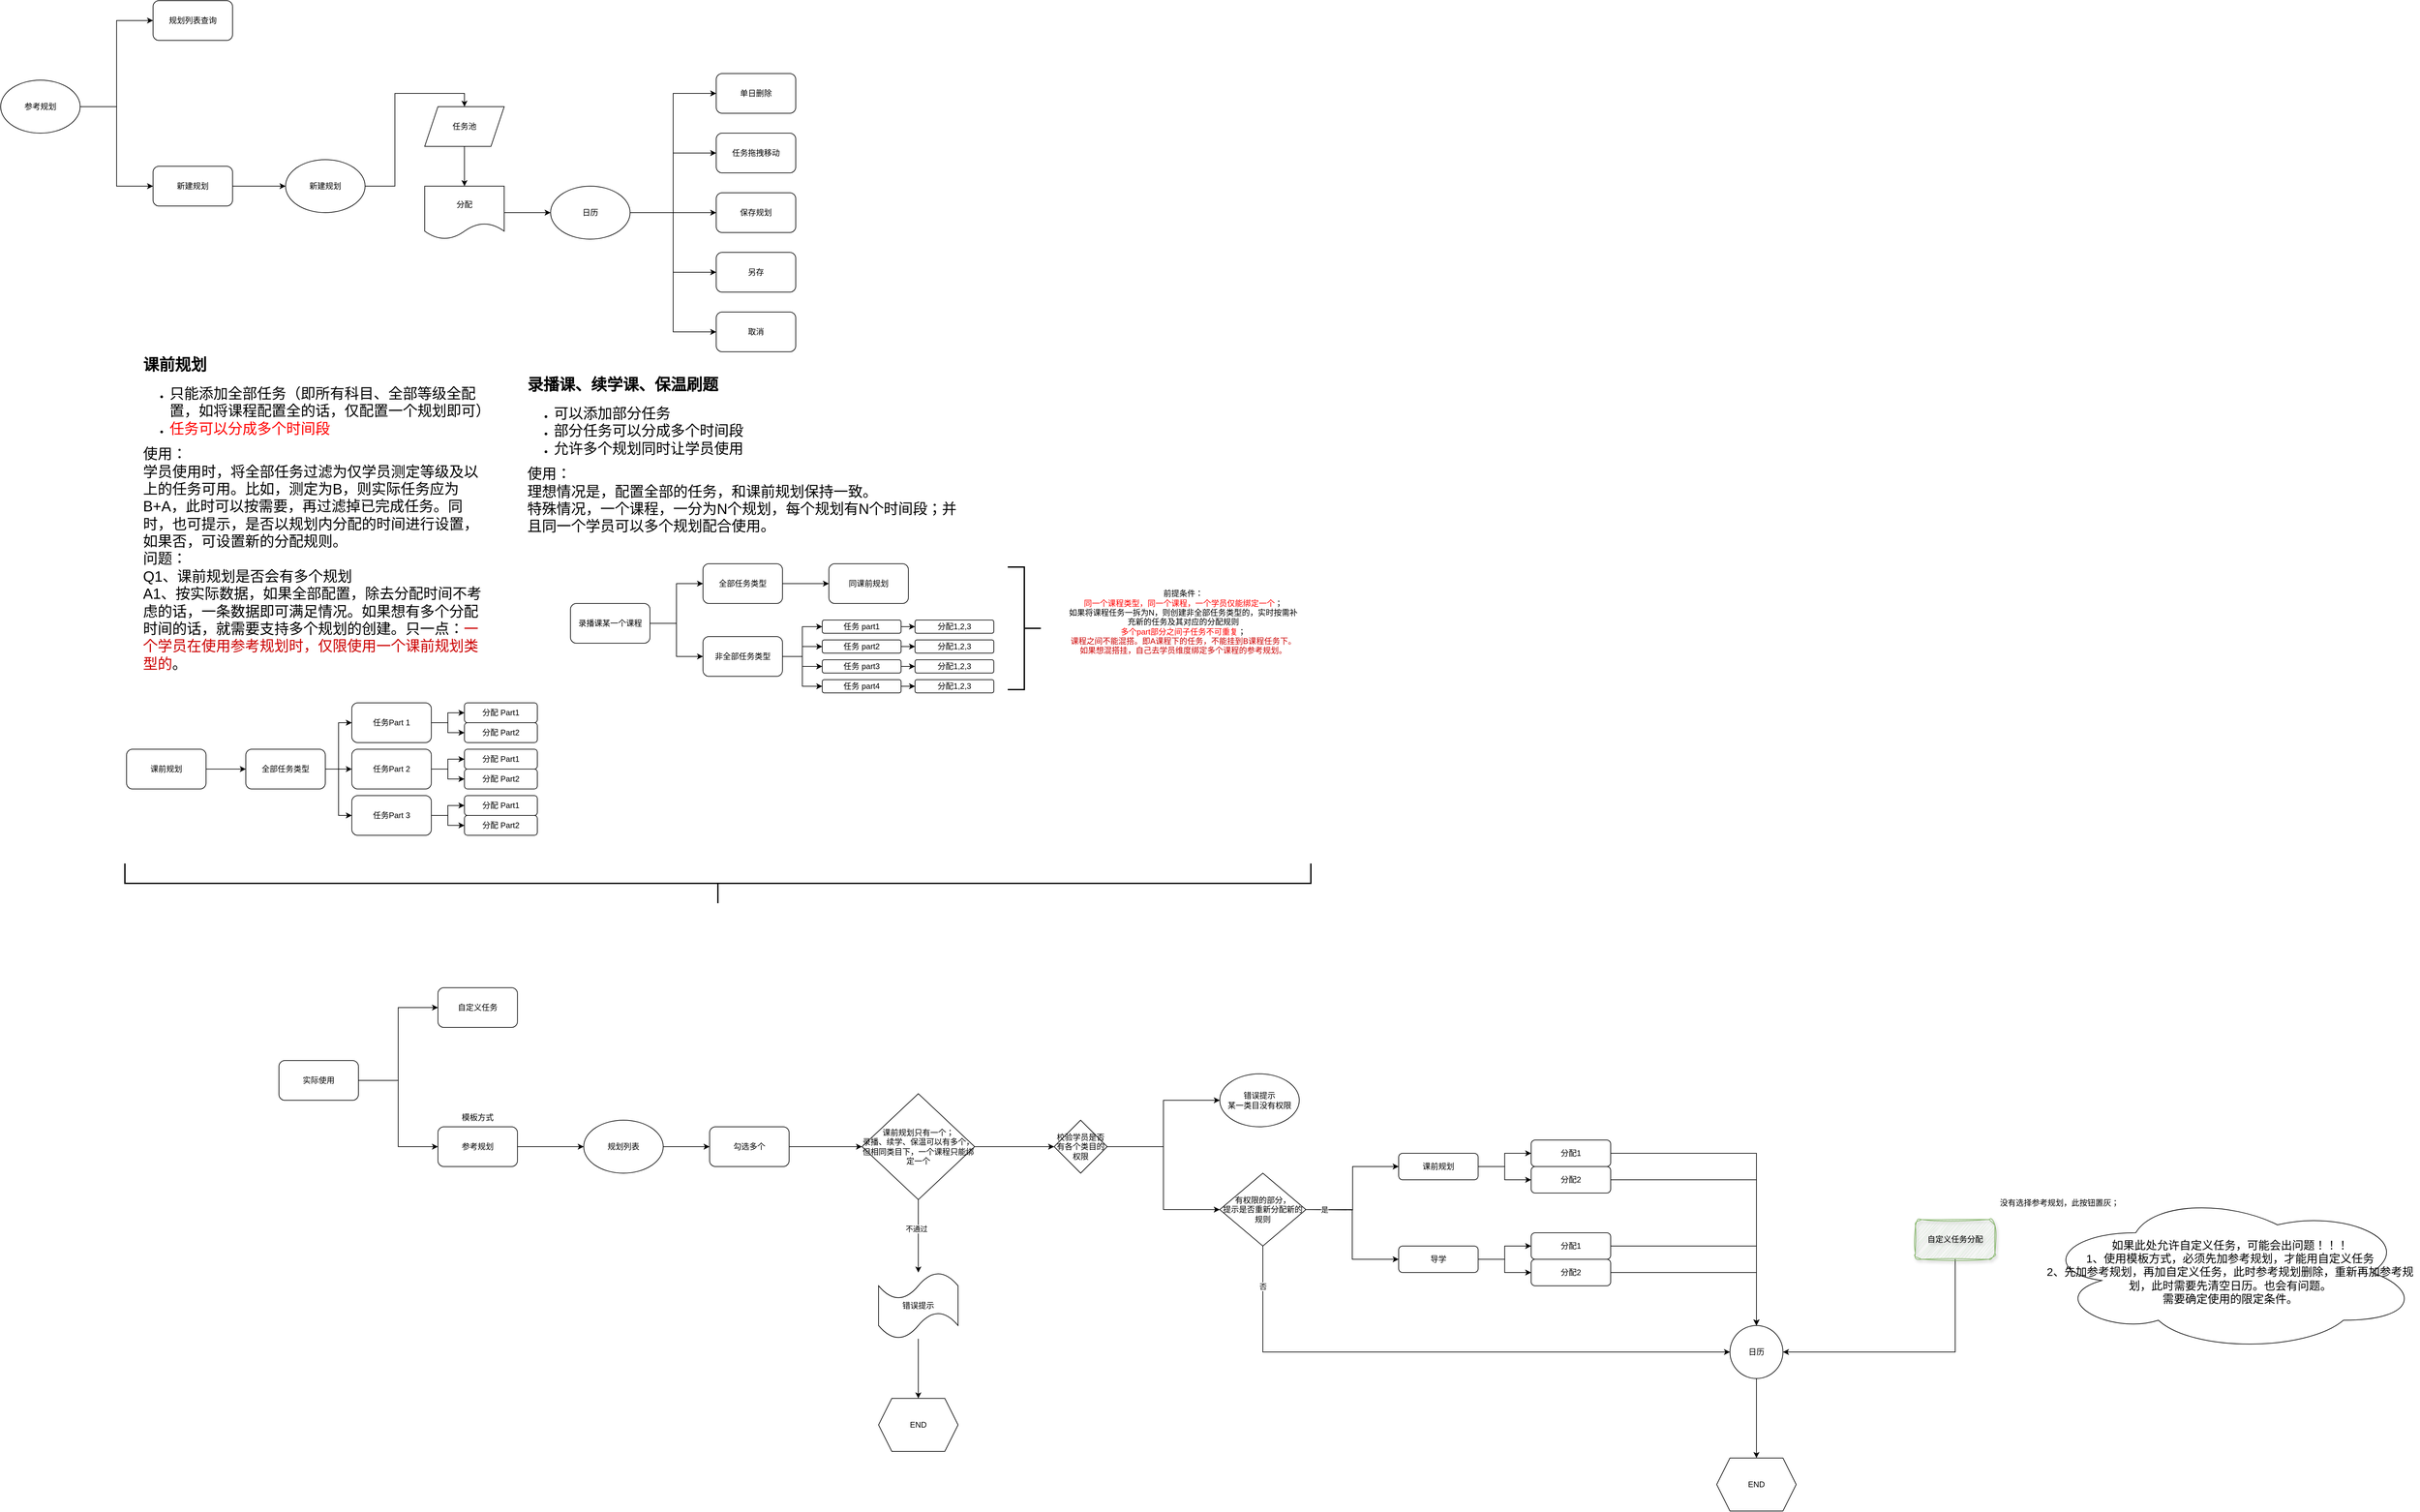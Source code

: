 <mxfile version="24.0.2" type="github">
  <diagram name="第 1 页" id="9BZdloZdPXbtKQPZ9AlU">
    <mxGraphModel dx="2336" dy="764" grid="1" gridSize="10" guides="1" tooltips="1" connect="1" arrows="1" fold="1" page="1" pageScale="1" pageWidth="827" pageHeight="1169" math="0" shadow="0">
      <root>
        <mxCell id="0" />
        <mxCell id="1" parent="0" />
        <mxCell id="iIJYMMnLSl6CzRDzTWIC-24" style="edgeStyle=orthogonalEdgeStyle;rounded=0;orthogonalLoop=1;jettySize=auto;html=1;exitX=1;exitY=0.5;exitDx=0;exitDy=0;entryX=0;entryY=0.5;entryDx=0;entryDy=0;" edge="1" parent="1" source="iIJYMMnLSl6CzRDzTWIC-2" target="iIJYMMnLSl6CzRDzTWIC-3">
          <mxGeometry relative="1" as="geometry" />
        </mxCell>
        <mxCell id="iIJYMMnLSl6CzRDzTWIC-25" style="edgeStyle=orthogonalEdgeStyle;rounded=0;orthogonalLoop=1;jettySize=auto;html=1;exitX=1;exitY=0.5;exitDx=0;exitDy=0;entryX=0;entryY=0.5;entryDx=0;entryDy=0;" edge="1" parent="1" source="iIJYMMnLSl6CzRDzTWIC-2" target="iIJYMMnLSl6CzRDzTWIC-4">
          <mxGeometry relative="1" as="geometry" />
        </mxCell>
        <mxCell id="iIJYMMnLSl6CzRDzTWIC-2" value="参考规划" style="ellipse;whiteSpace=wrap;html=1;" vertex="1" parent="1">
          <mxGeometry x="-100" y="530" width="120" height="80" as="geometry" />
        </mxCell>
        <mxCell id="iIJYMMnLSl6CzRDzTWIC-3" value="规划列表查询" style="rounded=1;whiteSpace=wrap;html=1;" vertex="1" parent="1">
          <mxGeometry x="130" y="410" width="120" height="60" as="geometry" />
        </mxCell>
        <mxCell id="iIJYMMnLSl6CzRDzTWIC-6" style="edgeStyle=orthogonalEdgeStyle;rounded=0;orthogonalLoop=1;jettySize=auto;html=1;exitX=1;exitY=0.5;exitDx=0;exitDy=0;" edge="1" parent="1" source="iIJYMMnLSl6CzRDzTWIC-4" target="iIJYMMnLSl6CzRDzTWIC-5">
          <mxGeometry relative="1" as="geometry" />
        </mxCell>
        <mxCell id="iIJYMMnLSl6CzRDzTWIC-4" value="新建规划" style="rounded=1;whiteSpace=wrap;html=1;" vertex="1" parent="1">
          <mxGeometry x="130" y="660" width="120" height="60" as="geometry" />
        </mxCell>
        <mxCell id="iIJYMMnLSl6CzRDzTWIC-10" style="edgeStyle=orthogonalEdgeStyle;rounded=0;orthogonalLoop=1;jettySize=auto;html=1;exitX=1;exitY=0.5;exitDx=0;exitDy=0;entryX=0.5;entryY=0;entryDx=0;entryDy=0;" edge="1" parent="1" source="iIJYMMnLSl6CzRDzTWIC-5" target="iIJYMMnLSl6CzRDzTWIC-8">
          <mxGeometry relative="1" as="geometry" />
        </mxCell>
        <mxCell id="iIJYMMnLSl6CzRDzTWIC-5" value="新建规划" style="ellipse;whiteSpace=wrap;html=1;" vertex="1" parent="1">
          <mxGeometry x="330" y="650" width="120" height="80" as="geometry" />
        </mxCell>
        <mxCell id="iIJYMMnLSl6CzRDzTWIC-11" style="edgeStyle=orthogonalEdgeStyle;rounded=0;orthogonalLoop=1;jettySize=auto;html=1;exitX=0.5;exitY=1;exitDx=0;exitDy=0;entryX=0.5;entryY=0;entryDx=0;entryDy=0;" edge="1" parent="1" source="iIJYMMnLSl6CzRDzTWIC-8" target="iIJYMMnLSl6CzRDzTWIC-9">
          <mxGeometry relative="1" as="geometry" />
        </mxCell>
        <mxCell id="iIJYMMnLSl6CzRDzTWIC-8" value="任务池" style="shape=parallelogram;perimeter=parallelogramPerimeter;whiteSpace=wrap;html=1;fixedSize=1;" vertex="1" parent="1">
          <mxGeometry x="540" y="570" width="120" height="60" as="geometry" />
        </mxCell>
        <mxCell id="iIJYMMnLSl6CzRDzTWIC-13" style="edgeStyle=orthogonalEdgeStyle;rounded=0;orthogonalLoop=1;jettySize=auto;html=1;exitX=1;exitY=0.5;exitDx=0;exitDy=0;entryX=0;entryY=0.5;entryDx=0;entryDy=0;" edge="1" parent="1" source="iIJYMMnLSl6CzRDzTWIC-9" target="iIJYMMnLSl6CzRDzTWIC-12">
          <mxGeometry relative="1" as="geometry" />
        </mxCell>
        <mxCell id="iIJYMMnLSl6CzRDzTWIC-9" value="分配" style="shape=document;whiteSpace=wrap;html=1;boundedLbl=1;" vertex="1" parent="1">
          <mxGeometry x="540" y="690" width="120" height="80" as="geometry" />
        </mxCell>
        <mxCell id="iIJYMMnLSl6CzRDzTWIC-16" style="edgeStyle=orthogonalEdgeStyle;rounded=0;orthogonalLoop=1;jettySize=auto;html=1;exitX=1;exitY=0.5;exitDx=0;exitDy=0;entryX=0;entryY=0.5;entryDx=0;entryDy=0;" edge="1" parent="1" source="iIJYMMnLSl6CzRDzTWIC-12" target="iIJYMMnLSl6CzRDzTWIC-14">
          <mxGeometry relative="1" as="geometry" />
        </mxCell>
        <mxCell id="iIJYMMnLSl6CzRDzTWIC-17" style="edgeStyle=orthogonalEdgeStyle;rounded=0;orthogonalLoop=1;jettySize=auto;html=1;exitX=1;exitY=0.5;exitDx=0;exitDy=0;entryX=0;entryY=0.5;entryDx=0;entryDy=0;" edge="1" parent="1" source="iIJYMMnLSl6CzRDzTWIC-12" target="iIJYMMnLSl6CzRDzTWIC-15">
          <mxGeometry relative="1" as="geometry" />
        </mxCell>
        <mxCell id="iIJYMMnLSl6CzRDzTWIC-21" style="edgeStyle=orthogonalEdgeStyle;rounded=0;orthogonalLoop=1;jettySize=auto;html=1;exitX=1;exitY=0.5;exitDx=0;exitDy=0;entryX=0;entryY=0.5;entryDx=0;entryDy=0;" edge="1" parent="1" source="iIJYMMnLSl6CzRDzTWIC-12" target="iIJYMMnLSl6CzRDzTWIC-18">
          <mxGeometry relative="1" as="geometry" />
        </mxCell>
        <mxCell id="iIJYMMnLSl6CzRDzTWIC-22" style="edgeStyle=orthogonalEdgeStyle;rounded=0;orthogonalLoop=1;jettySize=auto;html=1;exitX=1;exitY=0.5;exitDx=0;exitDy=0;entryX=0;entryY=0.5;entryDx=0;entryDy=0;" edge="1" parent="1" source="iIJYMMnLSl6CzRDzTWIC-12" target="iIJYMMnLSl6CzRDzTWIC-19">
          <mxGeometry relative="1" as="geometry" />
        </mxCell>
        <mxCell id="iIJYMMnLSl6CzRDzTWIC-23" style="edgeStyle=orthogonalEdgeStyle;rounded=0;orthogonalLoop=1;jettySize=auto;html=1;exitX=1;exitY=0.5;exitDx=0;exitDy=0;entryX=0;entryY=0.5;entryDx=0;entryDy=0;" edge="1" parent="1" source="iIJYMMnLSl6CzRDzTWIC-12" target="iIJYMMnLSl6CzRDzTWIC-20">
          <mxGeometry relative="1" as="geometry" />
        </mxCell>
        <mxCell id="iIJYMMnLSl6CzRDzTWIC-12" value="日历" style="ellipse;whiteSpace=wrap;html=1;" vertex="1" parent="1">
          <mxGeometry x="730" y="690" width="120" height="80" as="geometry" />
        </mxCell>
        <mxCell id="iIJYMMnLSl6CzRDzTWIC-14" value="单日删除" style="rounded=1;whiteSpace=wrap;html=1;" vertex="1" parent="1">
          <mxGeometry x="980" y="520" width="120" height="60" as="geometry" />
        </mxCell>
        <mxCell id="iIJYMMnLSl6CzRDzTWIC-15" value="任务拖拽移动" style="rounded=1;whiteSpace=wrap;html=1;" vertex="1" parent="1">
          <mxGeometry x="980" y="610" width="120" height="60" as="geometry" />
        </mxCell>
        <mxCell id="iIJYMMnLSl6CzRDzTWIC-18" value="保存规划" style="rounded=1;whiteSpace=wrap;html=1;" vertex="1" parent="1">
          <mxGeometry x="980" y="700" width="120" height="60" as="geometry" />
        </mxCell>
        <mxCell id="iIJYMMnLSl6CzRDzTWIC-19" value="另存" style="rounded=1;whiteSpace=wrap;html=1;" vertex="1" parent="1">
          <mxGeometry x="980" y="790" width="120" height="60" as="geometry" />
        </mxCell>
        <mxCell id="iIJYMMnLSl6CzRDzTWIC-20" value="取消" style="rounded=1;whiteSpace=wrap;html=1;" vertex="1" parent="1">
          <mxGeometry x="980" y="880" width="120" height="60" as="geometry" />
        </mxCell>
        <mxCell id="iIJYMMnLSl6CzRDzTWIC-28" value="&lt;h1&gt;课前规划&lt;/h1&gt;&lt;ul&gt;&lt;li&gt;&lt;span style=&quot;font-size: 22px; background-color: initial;&quot;&gt;只能添加全部任务（即所有科目、全部等级全配置，如将课程配置全的话，仅配置一个规划即可）&lt;/span&gt;&lt;/li&gt;&lt;li&gt;&lt;span style=&quot;font-size: 22px; background-color: initial;&quot;&gt;&lt;font color=&quot;#ff0000&quot;&gt;任务可以分成多个时间段&lt;/font&gt;&lt;/span&gt;&lt;/li&gt;&lt;/ul&gt;&lt;div&gt;&lt;span style=&quot;font-size: 22px;&quot;&gt;使用：&lt;/span&gt;&lt;/div&gt;&lt;div&gt;&lt;span style=&quot;font-size: 22px;&quot;&gt;学员使用时，将全部任务过滤为仅学员测定等级及以上的任务可用。比如，测定为B，则实际任务应为B+A，此时可以按需要，再过滤掉已完成任务。同时，也可提示，是否以规划内分配的时间进行设置，如果否，可设置新的分配规则。&lt;/span&gt;&lt;/div&gt;&lt;div&gt;&lt;span style=&quot;font-size: 22px;&quot;&gt;问题：&lt;/span&gt;&lt;/div&gt;&lt;div&gt;&lt;span style=&quot;font-size: 22px;&quot;&gt;Q1、课前规划是否会有多个规划&lt;/span&gt;&lt;/div&gt;&lt;div&gt;&lt;span style=&quot;font-size: 22px;&quot;&gt;A1、按实际数据，如果全部配置，除去分配时间不考虑的话，一条数据即可满足情况。如果想有多个分配时间的话，就需要支持多个规划的创建。只一点：&lt;font color=&quot;#cc0000&quot;&gt;一个学员在使用参考规划时，仅限使用一个课前规划类型的&lt;/font&gt;。&lt;/span&gt;&lt;/div&gt;&lt;div&gt;&lt;span style=&quot;font-size: 22px;&quot;&gt;&lt;span style=&quot;white-space: pre;&quot;&gt;&#x9;&lt;/span&gt;&lt;br&gt;&lt;/span&gt;&lt;/div&gt;" style="text;html=1;spacing=5;spacingTop=-20;whiteSpace=wrap;overflow=hidden;rounded=0;" vertex="1" parent="1">
          <mxGeometry x="110" y="940" width="530" height="510" as="geometry" />
        </mxCell>
        <mxCell id="iIJYMMnLSl6CzRDzTWIC-30" value="&lt;h1&gt;录播课、续学课、保温刷题&lt;/h1&gt;&lt;ul&gt;&lt;li&gt;&lt;span style=&quot;font-size: 22px;&quot;&gt;可以添加部分任务&lt;/span&gt;&lt;/li&gt;&lt;li&gt;&lt;span style=&quot;font-size: 22px;&quot;&gt;部分任务可以分成多个时间段&lt;/span&gt;&lt;/li&gt;&lt;li&gt;&lt;span style=&quot;font-size: 22px;&quot;&gt;允许多个规划同时让学员使用&lt;/span&gt;&lt;/li&gt;&lt;/ul&gt;&lt;div&gt;&lt;span style=&quot;font-size: 22px;&quot;&gt;使用：&lt;/span&gt;&lt;/div&gt;&lt;div&gt;&lt;span style=&quot;font-size: 22px;&quot;&gt;理想情况是，配置全部的任务，和课前规划保持一致。&lt;/span&gt;&lt;/div&gt;&lt;div&gt;&lt;span style=&quot;font-size: 22px;&quot;&gt;特殊情况，一个课程，一分为N个规划，每个规划有N个时间段；并且同一个学员可以多个规划配合使用。&lt;/span&gt;&lt;/div&gt;" style="text;html=1;spacing=5;spacingTop=-20;whiteSpace=wrap;overflow=hidden;rounded=0;" vertex="1" parent="1">
          <mxGeometry x="690" y="970" width="660" height="250" as="geometry" />
        </mxCell>
        <mxCell id="iIJYMMnLSl6CzRDzTWIC-33" style="edgeStyle=orthogonalEdgeStyle;rounded=0;orthogonalLoop=1;jettySize=auto;html=1;exitX=1;exitY=0.5;exitDx=0;exitDy=0;entryX=0;entryY=0.5;entryDx=0;entryDy=0;" edge="1" parent="1" source="iIJYMMnLSl6CzRDzTWIC-31" target="iIJYMMnLSl6CzRDzTWIC-32">
          <mxGeometry relative="1" as="geometry" />
        </mxCell>
        <mxCell id="iIJYMMnLSl6CzRDzTWIC-35" style="edgeStyle=orthogonalEdgeStyle;rounded=0;orthogonalLoop=1;jettySize=auto;html=1;exitX=1;exitY=0.5;exitDx=0;exitDy=0;entryX=0;entryY=0.5;entryDx=0;entryDy=0;" edge="1" parent="1" source="iIJYMMnLSl6CzRDzTWIC-31" target="iIJYMMnLSl6CzRDzTWIC-34">
          <mxGeometry relative="1" as="geometry" />
        </mxCell>
        <mxCell id="iIJYMMnLSl6CzRDzTWIC-31" value="录播课某一个课程" style="rounded=1;whiteSpace=wrap;html=1;" vertex="1" parent="1">
          <mxGeometry x="760" y="1320" width="120" height="60" as="geometry" />
        </mxCell>
        <mxCell id="iIJYMMnLSl6CzRDzTWIC-37" style="edgeStyle=orthogonalEdgeStyle;rounded=0;orthogonalLoop=1;jettySize=auto;html=1;exitX=1;exitY=0.5;exitDx=0;exitDy=0;" edge="1" parent="1" source="iIJYMMnLSl6CzRDzTWIC-32" target="iIJYMMnLSl6CzRDzTWIC-36">
          <mxGeometry relative="1" as="geometry" />
        </mxCell>
        <mxCell id="iIJYMMnLSl6CzRDzTWIC-32" value="全部任务类型" style="rounded=1;whiteSpace=wrap;html=1;" vertex="1" parent="1">
          <mxGeometry x="960" y="1260" width="120" height="60" as="geometry" />
        </mxCell>
        <mxCell id="iIJYMMnLSl6CzRDzTWIC-42" style="edgeStyle=orthogonalEdgeStyle;rounded=0;orthogonalLoop=1;jettySize=auto;html=1;exitX=1;exitY=0.5;exitDx=0;exitDy=0;entryX=0;entryY=0.5;entryDx=0;entryDy=0;" edge="1" parent="1" source="iIJYMMnLSl6CzRDzTWIC-34" target="iIJYMMnLSl6CzRDzTWIC-38">
          <mxGeometry relative="1" as="geometry" />
        </mxCell>
        <mxCell id="iIJYMMnLSl6CzRDzTWIC-43" style="edgeStyle=orthogonalEdgeStyle;rounded=0;orthogonalLoop=1;jettySize=auto;html=1;exitX=1;exitY=0.5;exitDx=0;exitDy=0;entryX=0;entryY=0.5;entryDx=0;entryDy=0;" edge="1" parent="1" source="iIJYMMnLSl6CzRDzTWIC-34" target="iIJYMMnLSl6CzRDzTWIC-39">
          <mxGeometry relative="1" as="geometry" />
        </mxCell>
        <mxCell id="iIJYMMnLSl6CzRDzTWIC-44" style="edgeStyle=orthogonalEdgeStyle;rounded=0;orthogonalLoop=1;jettySize=auto;html=1;exitX=1;exitY=0.5;exitDx=0;exitDy=0;entryX=0;entryY=0.5;entryDx=0;entryDy=0;" edge="1" parent="1" source="iIJYMMnLSl6CzRDzTWIC-34" target="iIJYMMnLSl6CzRDzTWIC-40">
          <mxGeometry relative="1" as="geometry" />
        </mxCell>
        <mxCell id="iIJYMMnLSl6CzRDzTWIC-45" style="edgeStyle=orthogonalEdgeStyle;rounded=0;orthogonalLoop=1;jettySize=auto;html=1;exitX=1;exitY=0.5;exitDx=0;exitDy=0;entryX=0;entryY=0.5;entryDx=0;entryDy=0;" edge="1" parent="1" source="iIJYMMnLSl6CzRDzTWIC-34" target="iIJYMMnLSl6CzRDzTWIC-41">
          <mxGeometry relative="1" as="geometry" />
        </mxCell>
        <mxCell id="iIJYMMnLSl6CzRDzTWIC-34" value="非全部任务类型" style="rounded=1;whiteSpace=wrap;html=1;" vertex="1" parent="1">
          <mxGeometry x="960" y="1370" width="120" height="60" as="geometry" />
        </mxCell>
        <mxCell id="iIJYMMnLSl6CzRDzTWIC-36" value="同课前规划" style="rounded=1;whiteSpace=wrap;html=1;" vertex="1" parent="1">
          <mxGeometry x="1150" y="1260" width="120" height="60" as="geometry" />
        </mxCell>
        <mxCell id="iIJYMMnLSl6CzRDzTWIC-81" style="edgeStyle=orthogonalEdgeStyle;rounded=0;orthogonalLoop=1;jettySize=auto;html=1;exitX=1;exitY=0.5;exitDx=0;exitDy=0;entryX=0;entryY=0.5;entryDx=0;entryDy=0;" edge="1" parent="1" source="iIJYMMnLSl6CzRDzTWIC-38" target="iIJYMMnLSl6CzRDzTWIC-77">
          <mxGeometry relative="1" as="geometry" />
        </mxCell>
        <mxCell id="iIJYMMnLSl6CzRDzTWIC-38" value="任务 part1" style="rounded=1;whiteSpace=wrap;html=1;" vertex="1" parent="1">
          <mxGeometry x="1140" y="1345" width="119" height="20" as="geometry" />
        </mxCell>
        <mxCell id="iIJYMMnLSl6CzRDzTWIC-82" style="edgeStyle=orthogonalEdgeStyle;rounded=0;orthogonalLoop=1;jettySize=auto;html=1;exitX=1;exitY=0.5;exitDx=0;exitDy=0;entryX=0;entryY=0.5;entryDx=0;entryDy=0;" edge="1" parent="1" source="iIJYMMnLSl6CzRDzTWIC-39" target="iIJYMMnLSl6CzRDzTWIC-78">
          <mxGeometry relative="1" as="geometry" />
        </mxCell>
        <mxCell id="iIJYMMnLSl6CzRDzTWIC-39" value="任务 part2" style="rounded=1;whiteSpace=wrap;html=1;" vertex="1" parent="1">
          <mxGeometry x="1140" y="1375" width="119" height="20" as="geometry" />
        </mxCell>
        <mxCell id="iIJYMMnLSl6CzRDzTWIC-83" style="edgeStyle=orthogonalEdgeStyle;rounded=0;orthogonalLoop=1;jettySize=auto;html=1;exitX=1;exitY=0.5;exitDx=0;exitDy=0;entryX=0;entryY=0.5;entryDx=0;entryDy=0;" edge="1" parent="1" source="iIJYMMnLSl6CzRDzTWIC-40" target="iIJYMMnLSl6CzRDzTWIC-79">
          <mxGeometry relative="1" as="geometry" />
        </mxCell>
        <mxCell id="iIJYMMnLSl6CzRDzTWIC-40" value="任务 part3" style="rounded=1;whiteSpace=wrap;html=1;" vertex="1" parent="1">
          <mxGeometry x="1140" y="1405" width="119" height="20" as="geometry" />
        </mxCell>
        <mxCell id="iIJYMMnLSl6CzRDzTWIC-84" style="edgeStyle=orthogonalEdgeStyle;rounded=0;orthogonalLoop=1;jettySize=auto;html=1;exitX=1;exitY=0.5;exitDx=0;exitDy=0;entryX=0;entryY=0.5;entryDx=0;entryDy=0;" edge="1" parent="1" source="iIJYMMnLSl6CzRDzTWIC-41" target="iIJYMMnLSl6CzRDzTWIC-80">
          <mxGeometry relative="1" as="geometry" />
        </mxCell>
        <mxCell id="iIJYMMnLSl6CzRDzTWIC-41" value="任务 part4" style="rounded=1;whiteSpace=wrap;html=1;" vertex="1" parent="1">
          <mxGeometry x="1140" y="1435" width="119" height="20" as="geometry" />
        </mxCell>
        <mxCell id="iIJYMMnLSl6CzRDzTWIC-46" value="" style="strokeWidth=2;html=1;shape=mxgraph.flowchart.annotation_2;align=left;labelPosition=right;pointerEvents=1;rotation=-180;" vertex="1" parent="1">
          <mxGeometry x="1420" y="1265" width="50" height="185" as="geometry" />
        </mxCell>
        <mxCell id="iIJYMMnLSl6CzRDzTWIC-47" value="前提条件：&lt;div&gt;&lt;font color=&quot;#ff0000&quot;&gt;同一个课程类型，同一个课程，一个学员仅能绑定一个&lt;/font&gt;；&lt;/div&gt;&lt;div&gt;如果将课程任务一拆为N，则创建非全部任务类型的，实时按需补充新的任务及其对应的分配规则&lt;/div&gt;&lt;div&gt;&lt;font color=&quot;#ff0000&quot;&gt;多个part部分之间子任务不可重复&lt;/font&gt;；&lt;/div&gt;&lt;div&gt;&lt;font color=&quot;#cc0000&quot;&gt;课程之间不能混搭。即A课程下的任务，不能挂到B课程任务下。如果想混搭挂，自己去学员维度绑定多个课程的参考规划。&lt;/font&gt;&lt;/div&gt;" style="text;html=1;align=center;verticalAlign=middle;whiteSpace=wrap;rounded=0;" vertex="1" parent="1">
          <mxGeometry x="1510" y="1290" width="350" height="115" as="geometry" />
        </mxCell>
        <mxCell id="iIJYMMnLSl6CzRDzTWIC-52" style="edgeStyle=orthogonalEdgeStyle;rounded=0;orthogonalLoop=1;jettySize=auto;html=1;exitX=1;exitY=0.5;exitDx=0;exitDy=0;entryX=0;entryY=0.5;entryDx=0;entryDy=0;" edge="1" parent="1" source="iIJYMMnLSl6CzRDzTWIC-48" target="iIJYMMnLSl6CzRDzTWIC-49">
          <mxGeometry relative="1" as="geometry" />
        </mxCell>
        <mxCell id="iIJYMMnLSl6CzRDzTWIC-48" value="课前规划" style="rounded=1;whiteSpace=wrap;html=1;" vertex="1" parent="1">
          <mxGeometry x="90" y="1540" width="120" height="60" as="geometry" />
        </mxCell>
        <mxCell id="iIJYMMnLSl6CzRDzTWIC-57" style="edgeStyle=orthogonalEdgeStyle;rounded=0;orthogonalLoop=1;jettySize=auto;html=1;exitX=1;exitY=0.5;exitDx=0;exitDy=0;entryX=0;entryY=0.5;entryDx=0;entryDy=0;" edge="1" parent="1" source="iIJYMMnLSl6CzRDzTWIC-49" target="iIJYMMnLSl6CzRDzTWIC-54">
          <mxGeometry relative="1" as="geometry" />
        </mxCell>
        <mxCell id="iIJYMMnLSl6CzRDzTWIC-58" style="edgeStyle=orthogonalEdgeStyle;rounded=0;orthogonalLoop=1;jettySize=auto;html=1;exitX=1;exitY=0.5;exitDx=0;exitDy=0;entryX=0;entryY=0.5;entryDx=0;entryDy=0;" edge="1" parent="1" source="iIJYMMnLSl6CzRDzTWIC-49" target="iIJYMMnLSl6CzRDzTWIC-55">
          <mxGeometry relative="1" as="geometry" />
        </mxCell>
        <mxCell id="iIJYMMnLSl6CzRDzTWIC-60" style="edgeStyle=orthogonalEdgeStyle;rounded=0;orthogonalLoop=1;jettySize=auto;html=1;exitX=1;exitY=0.5;exitDx=0;exitDy=0;entryX=0;entryY=0.5;entryDx=0;entryDy=0;" edge="1" parent="1" source="iIJYMMnLSl6CzRDzTWIC-49" target="iIJYMMnLSl6CzRDzTWIC-56">
          <mxGeometry relative="1" as="geometry" />
        </mxCell>
        <mxCell id="iIJYMMnLSl6CzRDzTWIC-49" value="全部任务类型" style="rounded=1;whiteSpace=wrap;html=1;" vertex="1" parent="1">
          <mxGeometry x="270" y="1540" width="120" height="60" as="geometry" />
        </mxCell>
        <mxCell id="iIJYMMnLSl6CzRDzTWIC-64" style="edgeStyle=orthogonalEdgeStyle;rounded=0;orthogonalLoop=1;jettySize=auto;html=1;exitX=1;exitY=0.5;exitDx=0;exitDy=0;entryX=0;entryY=0.5;entryDx=0;entryDy=0;" edge="1" parent="1" source="iIJYMMnLSl6CzRDzTWIC-54" target="iIJYMMnLSl6CzRDzTWIC-61">
          <mxGeometry relative="1" as="geometry" />
        </mxCell>
        <mxCell id="iIJYMMnLSl6CzRDzTWIC-65" style="edgeStyle=orthogonalEdgeStyle;rounded=0;orthogonalLoop=1;jettySize=auto;html=1;exitX=1;exitY=0.5;exitDx=0;exitDy=0;entryX=0;entryY=0.5;entryDx=0;entryDy=0;" edge="1" parent="1" source="iIJYMMnLSl6CzRDzTWIC-54" target="iIJYMMnLSl6CzRDzTWIC-62">
          <mxGeometry relative="1" as="geometry" />
        </mxCell>
        <mxCell id="iIJYMMnLSl6CzRDzTWIC-54" value="任务Part 1" style="rounded=1;whiteSpace=wrap;html=1;" vertex="1" parent="1">
          <mxGeometry x="430" y="1470" width="120" height="60" as="geometry" />
        </mxCell>
        <mxCell id="iIJYMMnLSl6CzRDzTWIC-72" style="edgeStyle=orthogonalEdgeStyle;rounded=0;orthogonalLoop=1;jettySize=auto;html=1;exitX=1;exitY=0.5;exitDx=0;exitDy=0;entryX=0;entryY=0.5;entryDx=0;entryDy=0;" edge="1" parent="1" source="iIJYMMnLSl6CzRDzTWIC-55" target="iIJYMMnLSl6CzRDzTWIC-68">
          <mxGeometry relative="1" as="geometry" />
        </mxCell>
        <mxCell id="iIJYMMnLSl6CzRDzTWIC-73" style="edgeStyle=orthogonalEdgeStyle;rounded=0;orthogonalLoop=1;jettySize=auto;html=1;exitX=1;exitY=0.5;exitDx=0;exitDy=0;entryX=0;entryY=0.5;entryDx=0;entryDy=0;" edge="1" parent="1" source="iIJYMMnLSl6CzRDzTWIC-55" target="iIJYMMnLSl6CzRDzTWIC-69">
          <mxGeometry relative="1" as="geometry" />
        </mxCell>
        <mxCell id="iIJYMMnLSl6CzRDzTWIC-55" value="任务&lt;span style=&quot;color: rgba(0, 0, 0, 0); font-family: monospace; font-size: 0px; text-align: start; white-space: nowrap;&quot;&gt;%3CmxGraphModel%3E%3Croot%3E%3CmxCell%20id%3D%220%22%2F%3E%3CmxCell%20id%3D%221%22%20parent%3D%220%22%2F%3E%3CmxCell%20id%3D%222%22%20value%3D%22%E4%BB%BB%E5%8A%A1Part%201%22%20style%3D%22rounded%3D1%3BwhiteSpace%3Dwrap%3Bhtml%3D1%3B%22%20vertex%3D%221%22%20parent%3D%221%22%3E%3CmxGeometry%20x%3D%22430%22%20y%3D%221480%22%20width%3D%22120%22%20height%3D%2260%22%20as%3D%22geometry%22%2F%3E%3C%2FmxCell%3E%3C%2Froot%3E%3C%2FmxGraphModel%3E&lt;/span&gt;&lt;span style=&quot;color: rgba(0, 0, 0, 0); font-family: monospace; font-size: 0px; text-align: start; white-space: nowrap;&quot;&gt;%3CmxGraphModel%3E%3Croot%3E%3CmxCell%20id%3D%220%22%2F%3E%3CmxCell%20id%3D%221%22%20parent%3D%220%22%2F%3E%3CmxCell%20id%3D%222%22%20value%3D%22%E4%BB%BB%E5%8A%A1Part%201%22%20style%3D%22rounded%3D1%3BwhiteSpace%3Dwrap%3Bhtml%3D1%3B%22%20vertex%3D%221%22%20parent%3D%221%22%3E%3CmxGeometry%20x%3D%22430%22%20y%3D%221480%22%20width%3D%22120%22%20height%3D%2260%22%20as%3D%22geometry%22%2F%3E%3C%2FmxCell%3E%3C%2Froot%3E%3C%2FmxGraphModel%3E&lt;/span&gt;Part 2" style="rounded=1;whiteSpace=wrap;html=1;" vertex="1" parent="1">
          <mxGeometry x="430" y="1540" width="120" height="60" as="geometry" />
        </mxCell>
        <mxCell id="iIJYMMnLSl6CzRDzTWIC-75" style="edgeStyle=orthogonalEdgeStyle;rounded=0;orthogonalLoop=1;jettySize=auto;html=1;exitX=1;exitY=0.5;exitDx=0;exitDy=0;" edge="1" parent="1" source="iIJYMMnLSl6CzRDzTWIC-56" target="iIJYMMnLSl6CzRDzTWIC-70">
          <mxGeometry relative="1" as="geometry" />
        </mxCell>
        <mxCell id="iIJYMMnLSl6CzRDzTWIC-76" style="edgeStyle=orthogonalEdgeStyle;rounded=0;orthogonalLoop=1;jettySize=auto;html=1;exitX=1;exitY=0.5;exitDx=0;exitDy=0;" edge="1" parent="1" source="iIJYMMnLSl6CzRDzTWIC-56" target="iIJYMMnLSl6CzRDzTWIC-71">
          <mxGeometry relative="1" as="geometry" />
        </mxCell>
        <mxCell id="iIJYMMnLSl6CzRDzTWIC-56" value="任务&lt;span style=&quot;color: rgba(0, 0, 0, 0); font-family: monospace; font-size: 0px; text-align: start; white-space: nowrap;&quot;&gt;%3CmxGraphModel%3E%3Croot%3E%3CmxCell%20id%3D%220%22%2F%3E%3CmxCell%20id%3D%221%22%20parent%3D%220%22%2F%3E%3CmxCell%20id%3D%222%22%20value%3D%22%E4%BB%BB%E5%8A%A1Part%201%22%20style%3D%22rounded%3D1%3BwhiteSpace%3Dwrap%3Bhtml%3D1%3B%22%20vertex%3D%221%22%20parent%3D%221%22%3E%3CmxGeometry%20x%3D%22430%22%20y%3D%221480%22%20width%3D%22120%22%20height%3D%2260%22%20as%3D%22geometry%22%2F%3E%3C%2FmxCell%3E%3C%2Froot%3E%3C%2FmxGraphModel%3E&lt;/span&gt;&lt;span style=&quot;color: rgba(0, 0, 0, 0); font-family: monospace; font-size: 0px; text-align: start; white-space: nowrap;&quot;&gt;%3CmxGraphModel%3E%3Croot%3E%3CmxCell%20id%3D%220%22%2F%3E%3CmxCell%20id%3D%221%22%20parent%3D%220%22%2F%3E%3CmxCell%20id%3D%222%22%20value%3D%22%E4%BB%BB%E5%8A%A1Part%201%22%20style%3D%22rounded%3D1%3BwhiteSpace%3Dwrap%3Bhtml%3D1%3B%22%20vertex%3D%221%22%20parent%3D%221%22%3E%3CmxGeometry%20x%3D%22430%22%20y%3D%221480%22%20width%3D%22120%22%20height%3D%2260%22%20as%3D%22geometry%22%2F%3E%3C%2FmxCell%3E%3C%2Froot%3E%3C%2FmxGraphModel%3E&lt;/span&gt;Part 3" style="rounded=1;whiteSpace=wrap;html=1;" vertex="1" parent="1">
          <mxGeometry x="430" y="1610" width="120" height="60" as="geometry" />
        </mxCell>
        <mxCell id="iIJYMMnLSl6CzRDzTWIC-61" value="分配 Part1" style="rounded=1;whiteSpace=wrap;html=1;" vertex="1" parent="1">
          <mxGeometry x="600" y="1470" width="110" height="30" as="geometry" />
        </mxCell>
        <mxCell id="iIJYMMnLSl6CzRDzTWIC-62" value="分配 Part2" style="rounded=1;whiteSpace=wrap;html=1;" vertex="1" parent="1">
          <mxGeometry x="600" y="1500" width="110" height="30" as="geometry" />
        </mxCell>
        <mxCell id="iIJYMMnLSl6CzRDzTWIC-68" value="分配 Part1" style="rounded=1;whiteSpace=wrap;html=1;" vertex="1" parent="1">
          <mxGeometry x="600" y="1540" width="110" height="30" as="geometry" />
        </mxCell>
        <mxCell id="iIJYMMnLSl6CzRDzTWIC-69" value="分配 Part2" style="rounded=1;whiteSpace=wrap;html=1;" vertex="1" parent="1">
          <mxGeometry x="600" y="1570" width="110" height="30" as="geometry" />
        </mxCell>
        <mxCell id="iIJYMMnLSl6CzRDzTWIC-70" value="分配 Part1" style="rounded=1;whiteSpace=wrap;html=1;" vertex="1" parent="1">
          <mxGeometry x="600" y="1610" width="110" height="30" as="geometry" />
        </mxCell>
        <mxCell id="iIJYMMnLSl6CzRDzTWIC-71" value="分配 Part2" style="rounded=1;whiteSpace=wrap;html=1;" vertex="1" parent="1">
          <mxGeometry x="600" y="1640" width="110" height="30" as="geometry" />
        </mxCell>
        <mxCell id="iIJYMMnLSl6CzRDzTWIC-77" value="分配1,2,3" style="rounded=1;whiteSpace=wrap;html=1;" vertex="1" parent="1">
          <mxGeometry x="1280" y="1345" width="119" height="20" as="geometry" />
        </mxCell>
        <mxCell id="iIJYMMnLSl6CzRDzTWIC-78" value="分配1,2,3" style="rounded=1;whiteSpace=wrap;html=1;" vertex="1" parent="1">
          <mxGeometry x="1280" y="1375" width="119" height="20" as="geometry" />
        </mxCell>
        <mxCell id="iIJYMMnLSl6CzRDzTWIC-79" value="分配1,2,3" style="rounded=1;whiteSpace=wrap;html=1;" vertex="1" parent="1">
          <mxGeometry x="1280" y="1405" width="119" height="20" as="geometry" />
        </mxCell>
        <mxCell id="iIJYMMnLSl6CzRDzTWIC-80" value="分配1,2,3" style="rounded=1;whiteSpace=wrap;html=1;" vertex="1" parent="1">
          <mxGeometry x="1280" y="1435" width="119" height="20" as="geometry" />
        </mxCell>
        <mxCell id="iIJYMMnLSl6CzRDzTWIC-85" value="" style="strokeWidth=2;html=1;shape=mxgraph.flowchart.annotation_2;align=left;labelPosition=right;pointerEvents=1;rotation=-90;" vertex="1" parent="1">
          <mxGeometry x="952.5" y="847.5" width="60" height="1790" as="geometry" />
        </mxCell>
        <mxCell id="iIJYMMnLSl6CzRDzTWIC-91" style="edgeStyle=orthogonalEdgeStyle;rounded=0;orthogonalLoop=1;jettySize=auto;html=1;exitX=1;exitY=0.5;exitDx=0;exitDy=0;entryX=0;entryY=0.5;entryDx=0;entryDy=0;" edge="1" parent="1" source="iIJYMMnLSl6CzRDzTWIC-88" target="iIJYMMnLSl6CzRDzTWIC-90">
          <mxGeometry relative="1" as="geometry" />
        </mxCell>
        <mxCell id="iIJYMMnLSl6CzRDzTWIC-93" style="edgeStyle=orthogonalEdgeStyle;rounded=0;orthogonalLoop=1;jettySize=auto;html=1;exitX=1;exitY=0.5;exitDx=0;exitDy=0;entryX=0;entryY=0.5;entryDx=0;entryDy=0;" edge="1" parent="1" source="iIJYMMnLSl6CzRDzTWIC-88" target="iIJYMMnLSl6CzRDzTWIC-92">
          <mxGeometry relative="1" as="geometry" />
        </mxCell>
        <mxCell id="iIJYMMnLSl6CzRDzTWIC-88" value="实际使用" style="rounded=1;whiteSpace=wrap;html=1;" vertex="1" parent="1">
          <mxGeometry x="320" y="2010" width="120" height="60" as="geometry" />
        </mxCell>
        <mxCell id="iIJYMMnLSl6CzRDzTWIC-90" value="自定义任务" style="rounded=1;whiteSpace=wrap;html=1;" vertex="1" parent="1">
          <mxGeometry x="560" y="1900" width="120" height="60" as="geometry" />
        </mxCell>
        <mxCell id="iIJYMMnLSl6CzRDzTWIC-96" value="" style="edgeStyle=orthogonalEdgeStyle;rounded=0;orthogonalLoop=1;jettySize=auto;html=1;" edge="1" parent="1" source="iIJYMMnLSl6CzRDzTWIC-92" target="iIJYMMnLSl6CzRDzTWIC-95">
          <mxGeometry relative="1" as="geometry" />
        </mxCell>
        <mxCell id="iIJYMMnLSl6CzRDzTWIC-92" value="参考规划" style="rounded=1;whiteSpace=wrap;html=1;" vertex="1" parent="1">
          <mxGeometry x="560" y="2110" width="120" height="60" as="geometry" />
        </mxCell>
        <mxCell id="iIJYMMnLSl6CzRDzTWIC-99" style="edgeStyle=orthogonalEdgeStyle;rounded=0;orthogonalLoop=1;jettySize=auto;html=1;exitX=1;exitY=0.5;exitDx=0;exitDy=0;" edge="1" parent="1" source="iIJYMMnLSl6CzRDzTWIC-95" target="iIJYMMnLSl6CzRDzTWIC-98">
          <mxGeometry relative="1" as="geometry" />
        </mxCell>
        <mxCell id="iIJYMMnLSl6CzRDzTWIC-95" value="规划列表" style="ellipse;whiteSpace=wrap;html=1;" vertex="1" parent="1">
          <mxGeometry x="780" y="2100" width="120" height="80" as="geometry" />
        </mxCell>
        <mxCell id="iIJYMMnLSl6CzRDzTWIC-101" style="edgeStyle=orthogonalEdgeStyle;rounded=0;orthogonalLoop=1;jettySize=auto;html=1;exitX=1;exitY=0.5;exitDx=0;exitDy=0;entryX=0;entryY=0.5;entryDx=0;entryDy=0;" edge="1" parent="1" source="iIJYMMnLSl6CzRDzTWIC-98" target="iIJYMMnLSl6CzRDzTWIC-100">
          <mxGeometry relative="1" as="geometry" />
        </mxCell>
        <mxCell id="iIJYMMnLSl6CzRDzTWIC-98" value="勾选多个" style="rounded=1;whiteSpace=wrap;html=1;" vertex="1" parent="1">
          <mxGeometry x="970" y="2110" width="120" height="60" as="geometry" />
        </mxCell>
        <mxCell id="iIJYMMnLSl6CzRDzTWIC-103" value="" style="edgeStyle=orthogonalEdgeStyle;rounded=0;orthogonalLoop=1;jettySize=auto;html=1;" edge="1" parent="1" source="iIJYMMnLSl6CzRDzTWIC-100" target="iIJYMMnLSl6CzRDzTWIC-102">
          <mxGeometry relative="1" as="geometry" />
        </mxCell>
        <mxCell id="iIJYMMnLSl6CzRDzTWIC-104" value="不通过" style="edgeLabel;html=1;align=center;verticalAlign=middle;resizable=0;points=[];" vertex="1" connectable="0" parent="iIJYMMnLSl6CzRDzTWIC-103">
          <mxGeometry x="-0.213" y="-3" relative="1" as="geometry">
            <mxPoint as="offset" />
          </mxGeometry>
        </mxCell>
        <mxCell id="iIJYMMnLSl6CzRDzTWIC-109" style="edgeStyle=orthogonalEdgeStyle;rounded=0;orthogonalLoop=1;jettySize=auto;html=1;exitX=1;exitY=0.5;exitDx=0;exitDy=0;entryX=0;entryY=0.5;entryDx=0;entryDy=0;" edge="1" parent="1" source="iIJYMMnLSl6CzRDzTWIC-100" target="iIJYMMnLSl6CzRDzTWIC-108">
          <mxGeometry relative="1" as="geometry" />
        </mxCell>
        <mxCell id="iIJYMMnLSl6CzRDzTWIC-100" value="课前规划只有一个；&lt;div&gt;录播、续学、保温可以有多个，但相同类目下，一个课程只能绑定一个&lt;/div&gt;" style="rhombus;whiteSpace=wrap;html=1;" vertex="1" parent="1">
          <mxGeometry x="1200" y="2060" width="170" height="160" as="geometry" />
        </mxCell>
        <mxCell id="iIJYMMnLSl6CzRDzTWIC-113" value="" style="edgeStyle=orthogonalEdgeStyle;rounded=0;orthogonalLoop=1;jettySize=auto;html=1;" edge="1" parent="1" source="iIJYMMnLSl6CzRDzTWIC-102" target="iIJYMMnLSl6CzRDzTWIC-112">
          <mxGeometry relative="1" as="geometry" />
        </mxCell>
        <mxCell id="iIJYMMnLSl6CzRDzTWIC-102" value="错误提示" style="shape=tape;whiteSpace=wrap;html=1;" vertex="1" parent="1">
          <mxGeometry x="1225" y="2330" width="120" height="100" as="geometry" />
        </mxCell>
        <mxCell id="iIJYMMnLSl6CzRDzTWIC-118" style="edgeStyle=orthogonalEdgeStyle;rounded=0;orthogonalLoop=1;jettySize=auto;html=1;exitX=1;exitY=0.5;exitDx=0;exitDy=0;entryX=0;entryY=0.5;entryDx=0;entryDy=0;" edge="1" parent="1" source="iIJYMMnLSl6CzRDzTWIC-108" target="iIJYMMnLSl6CzRDzTWIC-117">
          <mxGeometry relative="1" as="geometry" />
        </mxCell>
        <mxCell id="iIJYMMnLSl6CzRDzTWIC-122" style="edgeStyle=orthogonalEdgeStyle;rounded=0;orthogonalLoop=1;jettySize=auto;html=1;exitX=1;exitY=0.5;exitDx=0;exitDy=0;entryX=0;entryY=0.5;entryDx=0;entryDy=0;" edge="1" parent="1" source="iIJYMMnLSl6CzRDzTWIC-108" target="iIJYMMnLSl6CzRDzTWIC-121">
          <mxGeometry relative="1" as="geometry" />
        </mxCell>
        <mxCell id="iIJYMMnLSl6CzRDzTWIC-108" value="校验学员是否有各个类目的权限" style="rhombus;whiteSpace=wrap;html=1;" vertex="1" parent="1">
          <mxGeometry x="1490" y="2100" width="80" height="80" as="geometry" />
        </mxCell>
        <mxCell id="iIJYMMnLSl6CzRDzTWIC-112" value="END" style="shape=hexagon;perimeter=hexagonPerimeter2;whiteSpace=wrap;html=1;fixedSize=1;" vertex="1" parent="1">
          <mxGeometry x="1225" y="2520" width="120" height="80" as="geometry" />
        </mxCell>
        <mxCell id="iIJYMMnLSl6CzRDzTWIC-117" value="错误提示&lt;br&gt;某一类目没有权限" style="ellipse;whiteSpace=wrap;html=1;" vertex="1" parent="1">
          <mxGeometry x="1740" y="2030" width="120" height="80" as="geometry" />
        </mxCell>
        <mxCell id="iIJYMMnLSl6CzRDzTWIC-125" style="edgeStyle=orthogonalEdgeStyle;rounded=0;orthogonalLoop=1;jettySize=auto;html=1;entryX=0;entryY=0.5;entryDx=0;entryDy=0;" edge="1" parent="1" target="iIJYMMnLSl6CzRDzTWIC-123">
          <mxGeometry relative="1" as="geometry">
            <mxPoint x="1870" y="2235" as="sourcePoint" />
          </mxGeometry>
        </mxCell>
        <mxCell id="iIJYMMnLSl6CzRDzTWIC-126" style="edgeStyle=orthogonalEdgeStyle;rounded=0;orthogonalLoop=1;jettySize=auto;html=1;entryX=0;entryY=0.5;entryDx=0;entryDy=0;" edge="1" parent="1" source="iIJYMMnLSl6CzRDzTWIC-121" target="iIJYMMnLSl6CzRDzTWIC-124">
          <mxGeometry relative="1" as="geometry">
            <mxPoint x="2010.0" y="2235" as="sourcePoint" />
          </mxGeometry>
        </mxCell>
        <mxCell id="iIJYMMnLSl6CzRDzTWIC-136" value="是" style="edgeLabel;html=1;align=center;verticalAlign=middle;resizable=0;points=[];" vertex="1" connectable="0" parent="iIJYMMnLSl6CzRDzTWIC-126">
          <mxGeometry x="-0.745" relative="1" as="geometry">
            <mxPoint as="offset" />
          </mxGeometry>
        </mxCell>
        <mxCell id="iIJYMMnLSl6CzRDzTWIC-145" style="edgeStyle=orthogonalEdgeStyle;rounded=0;orthogonalLoop=1;jettySize=auto;html=1;exitX=0.5;exitY=1;exitDx=0;exitDy=0;entryX=0;entryY=0.5;entryDx=0;entryDy=0;" edge="1" parent="1" source="iIJYMMnLSl6CzRDzTWIC-121" target="iIJYMMnLSl6CzRDzTWIC-137">
          <mxGeometry relative="1" as="geometry" />
        </mxCell>
        <mxCell id="iIJYMMnLSl6CzRDzTWIC-146" value="否" style="edgeLabel;html=1;align=center;verticalAlign=middle;resizable=0;points=[];" vertex="1" connectable="0" parent="iIJYMMnLSl6CzRDzTWIC-145">
          <mxGeometry x="-0.859" relative="1" as="geometry">
            <mxPoint as="offset" />
          </mxGeometry>
        </mxCell>
        <mxCell id="iIJYMMnLSl6CzRDzTWIC-121" value="有权限的部分，&lt;div&gt;提示是否重新分配新的规则&lt;/div&gt;" style="rhombus;whiteSpace=wrap;html=1;" vertex="1" parent="1">
          <mxGeometry x="1740" y="2180" width="130" height="110" as="geometry" />
        </mxCell>
        <mxCell id="iIJYMMnLSl6CzRDzTWIC-128" value="" style="edgeStyle=orthogonalEdgeStyle;rounded=0;orthogonalLoop=1;jettySize=auto;html=1;" edge="1" parent="1" source="iIJYMMnLSl6CzRDzTWIC-123" target="iIJYMMnLSl6CzRDzTWIC-127">
          <mxGeometry relative="1" as="geometry" />
        </mxCell>
        <mxCell id="iIJYMMnLSl6CzRDzTWIC-130" style="edgeStyle=orthogonalEdgeStyle;rounded=0;orthogonalLoop=1;jettySize=auto;html=1;exitX=1;exitY=0.5;exitDx=0;exitDy=0;entryX=0;entryY=0.5;entryDx=0;entryDy=0;" edge="1" parent="1" source="iIJYMMnLSl6CzRDzTWIC-123" target="iIJYMMnLSl6CzRDzTWIC-129">
          <mxGeometry relative="1" as="geometry" />
        </mxCell>
        <mxCell id="iIJYMMnLSl6CzRDzTWIC-123" value="课前规划" style="rounded=1;whiteSpace=wrap;html=1;" vertex="1" parent="1">
          <mxGeometry x="2010" y="2150" width="120" height="40" as="geometry" />
        </mxCell>
        <mxCell id="iIJYMMnLSl6CzRDzTWIC-133" style="edgeStyle=orthogonalEdgeStyle;rounded=0;orthogonalLoop=1;jettySize=auto;html=1;exitX=1;exitY=0.5;exitDx=0;exitDy=0;entryX=0;entryY=0.5;entryDx=0;entryDy=0;" edge="1" parent="1" source="iIJYMMnLSl6CzRDzTWIC-124" target="iIJYMMnLSl6CzRDzTWIC-131">
          <mxGeometry relative="1" as="geometry" />
        </mxCell>
        <mxCell id="iIJYMMnLSl6CzRDzTWIC-134" style="edgeStyle=orthogonalEdgeStyle;rounded=0;orthogonalLoop=1;jettySize=auto;html=1;exitX=1;exitY=0.5;exitDx=0;exitDy=0;entryX=0;entryY=0.5;entryDx=0;entryDy=0;" edge="1" parent="1" source="iIJYMMnLSl6CzRDzTWIC-124" target="iIJYMMnLSl6CzRDzTWIC-132">
          <mxGeometry relative="1" as="geometry" />
        </mxCell>
        <mxCell id="iIJYMMnLSl6CzRDzTWIC-124" value="导学" style="rounded=1;whiteSpace=wrap;html=1;" vertex="1" parent="1">
          <mxGeometry x="2010" y="2290" width="120" height="40" as="geometry" />
        </mxCell>
        <mxCell id="iIJYMMnLSl6CzRDzTWIC-138" style="edgeStyle=orthogonalEdgeStyle;rounded=0;orthogonalLoop=1;jettySize=auto;html=1;exitX=1;exitY=0.5;exitDx=0;exitDy=0;entryX=0.5;entryY=0;entryDx=0;entryDy=0;" edge="1" parent="1" source="iIJYMMnLSl6CzRDzTWIC-127" target="iIJYMMnLSl6CzRDzTWIC-137">
          <mxGeometry relative="1" as="geometry" />
        </mxCell>
        <mxCell id="iIJYMMnLSl6CzRDzTWIC-127" value="分配1" style="rounded=1;whiteSpace=wrap;html=1;" vertex="1" parent="1">
          <mxGeometry x="2210" y="2130" width="120" height="40" as="geometry" />
        </mxCell>
        <mxCell id="iIJYMMnLSl6CzRDzTWIC-142" style="edgeStyle=orthogonalEdgeStyle;rounded=0;orthogonalLoop=1;jettySize=auto;html=1;exitX=1;exitY=0.5;exitDx=0;exitDy=0;entryX=0.5;entryY=0;entryDx=0;entryDy=0;" edge="1" parent="1" source="iIJYMMnLSl6CzRDzTWIC-129" target="iIJYMMnLSl6CzRDzTWIC-137">
          <mxGeometry relative="1" as="geometry" />
        </mxCell>
        <mxCell id="iIJYMMnLSl6CzRDzTWIC-129" value="分配2" style="rounded=1;whiteSpace=wrap;html=1;" vertex="1" parent="1">
          <mxGeometry x="2210" y="2170" width="120" height="40" as="geometry" />
        </mxCell>
        <mxCell id="iIJYMMnLSl6CzRDzTWIC-143" style="edgeStyle=orthogonalEdgeStyle;rounded=0;orthogonalLoop=1;jettySize=auto;html=1;exitX=1;exitY=0.5;exitDx=0;exitDy=0;entryX=0.5;entryY=0;entryDx=0;entryDy=0;" edge="1" parent="1" source="iIJYMMnLSl6CzRDzTWIC-131" target="iIJYMMnLSl6CzRDzTWIC-137">
          <mxGeometry relative="1" as="geometry" />
        </mxCell>
        <mxCell id="iIJYMMnLSl6CzRDzTWIC-131" value="分配1" style="rounded=1;whiteSpace=wrap;html=1;" vertex="1" parent="1">
          <mxGeometry x="2210" y="2270" width="120" height="40" as="geometry" />
        </mxCell>
        <mxCell id="iIJYMMnLSl6CzRDzTWIC-144" style="edgeStyle=orthogonalEdgeStyle;rounded=0;orthogonalLoop=1;jettySize=auto;html=1;exitX=1;exitY=0.5;exitDx=0;exitDy=0;entryX=0.5;entryY=0;entryDx=0;entryDy=0;" edge="1" parent="1" source="iIJYMMnLSl6CzRDzTWIC-132" target="iIJYMMnLSl6CzRDzTWIC-137">
          <mxGeometry relative="1" as="geometry" />
        </mxCell>
        <mxCell id="iIJYMMnLSl6CzRDzTWIC-132" value="分配2" style="rounded=1;whiteSpace=wrap;html=1;" vertex="1" parent="1">
          <mxGeometry x="2210" y="2310" width="120" height="40" as="geometry" />
        </mxCell>
        <mxCell id="iIJYMMnLSl6CzRDzTWIC-150" style="edgeStyle=orthogonalEdgeStyle;rounded=0;orthogonalLoop=1;jettySize=auto;html=1;exitX=0.5;exitY=1;exitDx=0;exitDy=0;" edge="1" parent="1" source="iIJYMMnLSl6CzRDzTWIC-137" target="iIJYMMnLSl6CzRDzTWIC-149">
          <mxGeometry relative="1" as="geometry" />
        </mxCell>
        <mxCell id="iIJYMMnLSl6CzRDzTWIC-137" value="日历" style="ellipse;whiteSpace=wrap;html=1;aspect=fixed;" vertex="1" parent="1">
          <mxGeometry x="2510" y="2410" width="80" height="80" as="geometry" />
        </mxCell>
        <mxCell id="iIJYMMnLSl6CzRDzTWIC-148" style="edgeStyle=orthogonalEdgeStyle;rounded=0;orthogonalLoop=1;jettySize=auto;html=1;exitX=0.5;exitY=1;exitDx=0;exitDy=0;entryX=1;entryY=0.5;entryDx=0;entryDy=0;" edge="1" parent="1" source="iIJYMMnLSl6CzRDzTWIC-147" target="iIJYMMnLSl6CzRDzTWIC-137">
          <mxGeometry relative="1" as="geometry" />
        </mxCell>
        <mxCell id="iIJYMMnLSl6CzRDzTWIC-147" value="自定义任务分配" style="rounded=1;whiteSpace=wrap;html=1;fillColor=#d5e8d4;strokeColor=#82b366;shadow=1;textShadow=1;sketch=1;curveFitting=1;jiggle=2;gradientColor=none;glass=0;" vertex="1" parent="1">
          <mxGeometry x="2790" y="2250" width="120" height="60" as="geometry" />
        </mxCell>
        <mxCell id="iIJYMMnLSl6CzRDzTWIC-149" value="END" style="shape=hexagon;perimeter=hexagonPerimeter2;whiteSpace=wrap;html=1;fixedSize=1;" vertex="1" parent="1">
          <mxGeometry x="2490" y="2610" width="120" height="80" as="geometry" />
        </mxCell>
        <mxCell id="iIJYMMnLSl6CzRDzTWIC-151" value="没有选择参考规划，此按钮置灰；" style="text;html=1;align=center;verticalAlign=middle;whiteSpace=wrap;rounded=0;" vertex="1" parent="1">
          <mxGeometry x="2895" y="2210" width="225" height="30" as="geometry" />
        </mxCell>
        <mxCell id="iIJYMMnLSl6CzRDzTWIC-152" value="&lt;font style=&quot;font-size: 17px;&quot;&gt;如果此处允许自定义任务，可能会出问题！！！&lt;/font&gt;&lt;div style=&quot;font-size: 17px;&quot;&gt;&lt;font style=&quot;font-size: 17px;&quot;&gt;1、使用模板方式，必须先加参考规划，才能用自定义任务&lt;br&gt;2、先加参考规划，再加自定义任务，此时参考规划删除，重新再加参考规划，此时需要先清空日历。也会有问题。&lt;/font&gt;&lt;/div&gt;&lt;div style=&quot;font-size: 17px;&quot;&gt;&lt;font style=&quot;font-size: 17px;&quot;&gt;需要确定使用的限定条件。&lt;/font&gt;&lt;/div&gt;" style="ellipse;shape=cloud;whiteSpace=wrap;html=1;" vertex="1" parent="1">
          <mxGeometry x="2980" y="2210" width="570" height="240" as="geometry" />
        </mxCell>
        <mxCell id="iIJYMMnLSl6CzRDzTWIC-153" value="模板方式" style="text;html=1;align=center;verticalAlign=middle;whiteSpace=wrap;rounded=0;" vertex="1" parent="1">
          <mxGeometry x="590" y="2081" width="60" height="30" as="geometry" />
        </mxCell>
      </root>
    </mxGraphModel>
  </diagram>
</mxfile>
